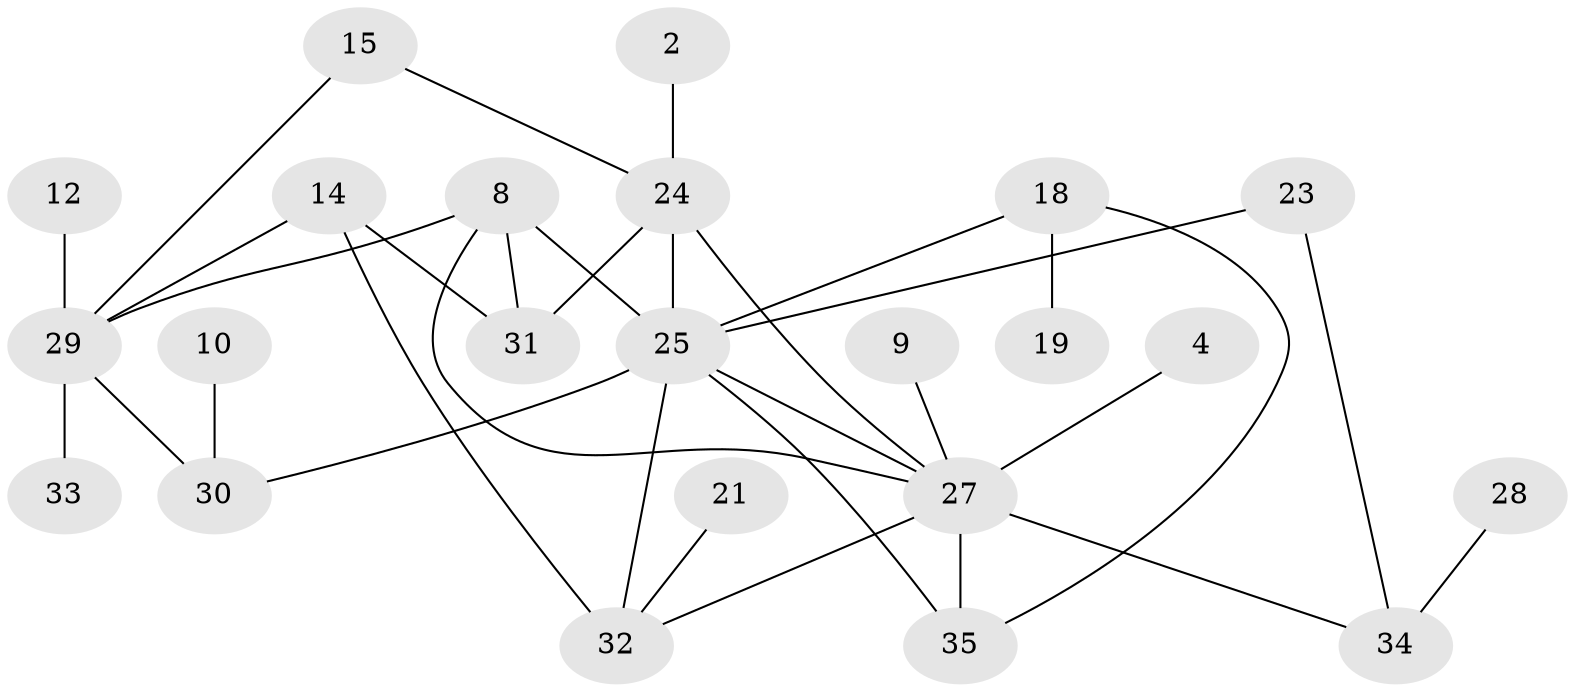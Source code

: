 // original degree distribution, {1: 0.2647058823529412, 2: 0.22058823529411764, 0: 0.16176470588235295, 3: 0.22058823529411764, 4: 0.04411764705882353, 6: 0.014705882352941176, 7: 0.014705882352941176, 5: 0.058823529411764705}
// Generated by graph-tools (version 1.1) at 2025/25/03/09/25 03:25:24]
// undirected, 23 vertices, 33 edges
graph export_dot {
graph [start="1"]
  node [color=gray90,style=filled];
  2;
  4;
  8;
  9;
  10;
  12;
  14;
  15;
  18;
  19;
  21;
  23;
  24;
  25;
  27;
  28;
  29;
  30;
  31;
  32;
  33;
  34;
  35;
  2 -- 24 [weight=1.0];
  4 -- 27 [weight=2.0];
  8 -- 25 [weight=1.0];
  8 -- 27 [weight=1.0];
  8 -- 29 [weight=1.0];
  8 -- 31 [weight=1.0];
  9 -- 27 [weight=1.0];
  10 -- 30 [weight=1.0];
  12 -- 29 [weight=1.0];
  14 -- 29 [weight=1.0];
  14 -- 31 [weight=1.0];
  14 -- 32 [weight=1.0];
  15 -- 24 [weight=1.0];
  15 -- 29 [weight=1.0];
  18 -- 19 [weight=1.0];
  18 -- 25 [weight=1.0];
  18 -- 35 [weight=1.0];
  21 -- 32 [weight=1.0];
  23 -- 25 [weight=1.0];
  23 -- 34 [weight=1.0];
  24 -- 25 [weight=2.0];
  24 -- 27 [weight=1.0];
  24 -- 31 [weight=1.0];
  25 -- 27 [weight=1.0];
  25 -- 30 [weight=1.0];
  25 -- 32 [weight=2.0];
  25 -- 35 [weight=1.0];
  27 -- 32 [weight=1.0];
  27 -- 34 [weight=1.0];
  27 -- 35 [weight=1.0];
  28 -- 34 [weight=1.0];
  29 -- 30 [weight=1.0];
  29 -- 33 [weight=1.0];
}
